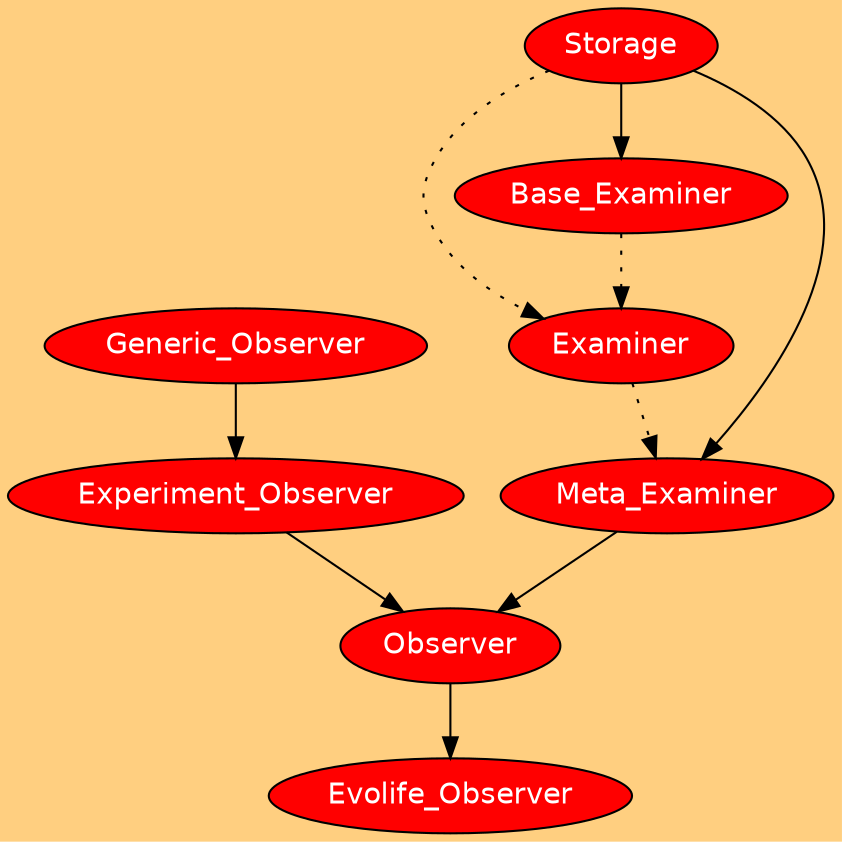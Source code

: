 digraph Ecology {
	color = "White"
	bgcolor="#FFCF80";
	/* label="Evolife files"; */
	node  [style=filled,fillcolor="Red",fontname=Helvetica,fontcolor=White]; 
	/*Void_Scenario [shape = ellipse];*/
	Examiner; 
	Storage -> Meta_Examiner -> Observer
	Generic_Observer -> Experiment_Observer
	Experiment_Observer -> Observer
	Observer -> Evolife_Observer
	Storage -> Examiner [style=dotted];
	Examiner -> Meta_Examiner [style=dotted];
	Storage -> Base_Examiner; 
	Base_Examiner -> Examiner [style=dotted];
}
